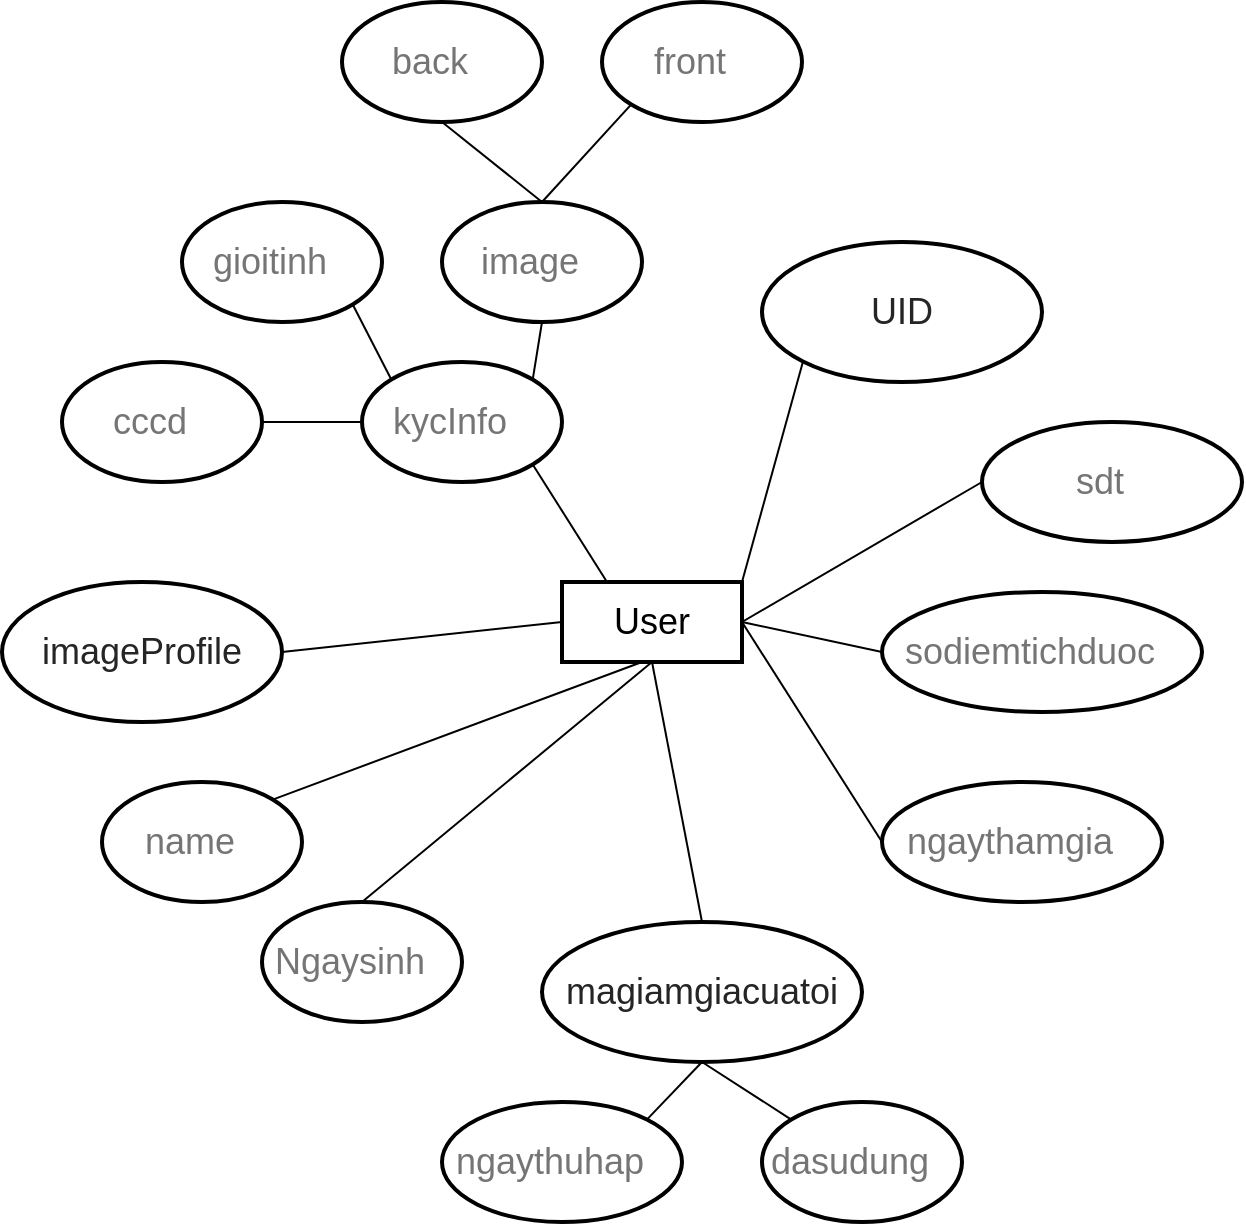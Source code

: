 <mxfile version="15.5.8" type="github">
  <diagram id="AeMCEDSl0HTIUyr0_DVo" name="Page-1">
    <mxGraphModel dx="2391" dy="2581" grid="1" gridSize="10" guides="1" tooltips="1" connect="1" arrows="1" fold="1" page="1" pageScale="1" pageWidth="827" pageHeight="1169" math="0" shadow="0">
      <root>
        <mxCell id="0" />
        <mxCell id="1" parent="0" />
        <mxCell id="yuPLRcJc9Qwat-G4iUpo-1" value="&lt;font style=&quot;font-size: 18px;&quot;&gt;User&lt;/font&gt;" style="rounded=0;whiteSpace=wrap;html=1;strokeWidth=2;fontSize=18;" vertex="1" parent="1">
          <mxGeometry x="240" y="210" width="90" height="40" as="geometry" />
        </mxCell>
        <mxCell id="yuPLRcJc9Qwat-G4iUpo-21" style="edgeStyle=none;rounded=0;orthogonalLoop=1;jettySize=auto;html=1;exitX=1;exitY=1;exitDx=0;exitDy=0;entryX=0.25;entryY=0;entryDx=0;entryDy=0;fontFamily=Helvetica;fontSize=18;endArrow=none;endFill=0;" edge="1" parent="1" source="yuPLRcJc9Qwat-G4iUpo-2" target="yuPLRcJc9Qwat-G4iUpo-1">
          <mxGeometry relative="1" as="geometry" />
        </mxCell>
        <mxCell id="yuPLRcJc9Qwat-G4iUpo-2" value="&lt;div class=&quot;database-node-click-target&quot; style=&quot;align-items: center; box-sizing: border-box; cursor: pointer; display: flex; min-height: 32px; padding: 0px 16px 0px 12px; position: relative; font-size: 18px;&quot;&gt;&lt;div class=&quot;database-key-value&quot; style=&quot;align-items: flex-start; display: flex; justify-content: flex-start; padding: 6px 0px; font-size: 18px;&quot;&gt;&lt;span class=&quot;database-key&quot; style=&quot;color: rgba(0, 0, 0, 0.54); display: inline-block; margin-right: 8px; font-size: 18px;&quot;&gt;&lt;font style=&quot;font-size: 18px;&quot;&gt;kycInfo&lt;/font&gt;&lt;/span&gt;&lt;/div&gt;&lt;/div&gt;" style="ellipse;whiteSpace=wrap;html=1;fontSize=18;strokeWidth=2;" vertex="1" parent="1">
          <mxGeometry x="140" y="100" width="100" height="60" as="geometry" />
        </mxCell>
        <mxCell id="yuPLRcJc9Qwat-G4iUpo-22" style="edgeStyle=none;rounded=0;orthogonalLoop=1;jettySize=auto;html=1;exitX=0.5;exitY=1;exitDx=0;exitDy=0;entryX=1;entryY=0;entryDx=0;entryDy=0;fontFamily=Helvetica;fontSize=18;endArrow=none;endFill=0;" edge="1" parent="1" source="yuPLRcJc9Qwat-G4iUpo-3" target="yuPLRcJc9Qwat-G4iUpo-2">
          <mxGeometry relative="1" as="geometry" />
        </mxCell>
        <mxCell id="yuPLRcJc9Qwat-G4iUpo-3" value="&lt;div class=&quot;database-node-click-target&quot; style=&quot;align-items: center ; box-sizing: border-box ; cursor: pointer ; display: flex ; min-height: 32px ; padding: 0px 16px 0px 12px ; position: relative ; font-size: 18px&quot;&gt;&lt;div class=&quot;database-key-value&quot; style=&quot;align-items: flex-start ; display: flex ; justify-content: flex-start ; padding: 6px 0px ; font-size: 18px&quot;&gt;&lt;span class=&quot;database-key&quot; style=&quot;color: rgba(0 , 0 , 0 , 0.54) ; display: inline-block ; margin-right: 8px ; font-size: 18px&quot;&gt;&lt;font style=&quot;font-size: 18px&quot;&gt;image&lt;/font&gt;&lt;/span&gt;&lt;/div&gt;&lt;/div&gt;" style="ellipse;whiteSpace=wrap;html=1;fontSize=18;strokeWidth=2;" vertex="1" parent="1">
          <mxGeometry x="180" y="20" width="100" height="60" as="geometry" />
        </mxCell>
        <mxCell id="yuPLRcJc9Qwat-G4iUpo-23" style="edgeStyle=none;rounded=0;orthogonalLoop=1;jettySize=auto;html=1;exitX=1;exitY=1;exitDx=0;exitDy=0;entryX=0;entryY=0;entryDx=0;entryDy=0;fontFamily=Helvetica;fontSize=18;endArrow=none;endFill=0;" edge="1" parent="1" source="yuPLRcJc9Qwat-G4iUpo-4" target="yuPLRcJc9Qwat-G4iUpo-2">
          <mxGeometry relative="1" as="geometry" />
        </mxCell>
        <mxCell id="yuPLRcJc9Qwat-G4iUpo-4" value="&lt;div class=&quot;database-node-click-target&quot; style=&quot;align-items: center ; box-sizing: border-box ; cursor: pointer ; display: flex ; min-height: 32px ; padding: 0px 16px 0px 12px ; position: relative ; font-size: 18px&quot;&gt;&lt;div class=&quot;database-key-value&quot; style=&quot;align-items: flex-start ; display: flex ; justify-content: flex-start ; padding: 6px 0px ; font-size: 18px&quot;&gt;&lt;span class=&quot;database-key&quot; style=&quot;color: rgba(0 , 0 , 0 , 0.54) ; display: inline-block ; margin-right: 8px ; font-size: 18px&quot;&gt;&lt;font style=&quot;font-size: 18px&quot;&gt;gioitinh&lt;/font&gt;&lt;/span&gt;&lt;/div&gt;&lt;/div&gt;" style="ellipse;whiteSpace=wrap;html=1;fontSize=18;strokeWidth=2;" vertex="1" parent="1">
          <mxGeometry x="50" y="20" width="100" height="60" as="geometry" />
        </mxCell>
        <mxCell id="yuPLRcJc9Qwat-G4iUpo-24" style="edgeStyle=none;rounded=0;orthogonalLoop=1;jettySize=auto;html=1;exitX=1;exitY=0.5;exitDx=0;exitDy=0;fontFamily=Helvetica;fontSize=18;endArrow=none;endFill=0;" edge="1" parent="1" source="yuPLRcJc9Qwat-G4iUpo-5" target="yuPLRcJc9Qwat-G4iUpo-2">
          <mxGeometry relative="1" as="geometry" />
        </mxCell>
        <mxCell id="yuPLRcJc9Qwat-G4iUpo-5" value="&lt;div class=&quot;database-node-click-target&quot; style=&quot;align-items: center ; box-sizing: border-box ; cursor: pointer ; display: flex ; min-height: 32px ; padding: 0px 16px 0px 12px ; position: relative ; font-size: 18px&quot;&gt;&lt;div class=&quot;database-key-value&quot; style=&quot;align-items: flex-start ; display: flex ; justify-content: flex-start ; padding: 6px 0px ; font-size: 18px&quot;&gt;&lt;span class=&quot;database-key&quot; style=&quot;color: rgba(0 , 0 , 0 , 0.54) ; display: inline-block ; margin-right: 8px ; font-size: 18px&quot;&gt;&lt;font style=&quot;font-size: 18px&quot;&gt;cccd&lt;/font&gt;&lt;/span&gt;&lt;/div&gt;&lt;/div&gt;" style="ellipse;whiteSpace=wrap;html=1;fontSize=18;strokeWidth=2;" vertex="1" parent="1">
          <mxGeometry x="-10" y="100" width="100" height="60" as="geometry" />
        </mxCell>
        <mxCell id="yuPLRcJc9Qwat-G4iUpo-19" style="edgeStyle=none;rounded=0;orthogonalLoop=1;jettySize=auto;html=1;exitX=1;exitY=0;exitDx=0;exitDy=0;fontFamily=Helvetica;fontSize=18;endArrow=none;endFill=0;" edge="1" parent="1" source="yuPLRcJc9Qwat-G4iUpo-6">
          <mxGeometry relative="1" as="geometry">
            <mxPoint x="280" y="250" as="targetPoint" />
          </mxGeometry>
        </mxCell>
        <mxCell id="yuPLRcJc9Qwat-G4iUpo-6" value="&lt;div class=&quot;database-node-click-target&quot; style=&quot;align-items: center; box-sizing: border-box; cursor: pointer; display: flex; min-height: 32px; padding: 0px 16px 0px 12px; position: relative; font-size: 18px;&quot;&gt;&lt;div class=&quot;database-key-value&quot; style=&quot;align-items: flex-start; display: flex; justify-content: flex-start; padding: 6px 0px; font-size: 18px;&quot;&gt;&lt;span class=&quot;database-key&quot; style=&quot;color: rgba(0, 0, 0, 0.54); display: inline-block; margin-right: 8px; font-size: 18px;&quot;&gt;&lt;span style=&quot;font-size: 18px;&quot;&gt;name&lt;/span&gt;&lt;/span&gt;&lt;/div&gt;&lt;/div&gt;" style="ellipse;whiteSpace=wrap;html=1;fontSize=18;strokeWidth=2;" vertex="1" parent="1">
          <mxGeometry x="10" y="310" width="100" height="60" as="geometry" />
        </mxCell>
        <mxCell id="yuPLRcJc9Qwat-G4iUpo-18" style="edgeStyle=none;rounded=0;orthogonalLoop=1;jettySize=auto;html=1;exitX=0.5;exitY=0;exitDx=0;exitDy=0;entryX=0.5;entryY=1;entryDx=0;entryDy=0;fontFamily=Helvetica;fontSize=18;endArrow=none;endFill=0;" edge="1" parent="1" source="yuPLRcJc9Qwat-G4iUpo-7" target="yuPLRcJc9Qwat-G4iUpo-1">
          <mxGeometry relative="1" as="geometry" />
        </mxCell>
        <mxCell id="yuPLRcJc9Qwat-G4iUpo-7" value="&lt;div class=&quot;database-node-click-target&quot; style=&quot;align-items: center; box-sizing: border-box; cursor: pointer; display: flex; min-height: 32px; padding: 0px 16px 0px 12px; position: relative; font-size: 18px;&quot;&gt;&lt;div class=&quot;database-key-value&quot; style=&quot;align-items: flex-start; display: flex; justify-content: flex-start; padding: 6px 0px; font-size: 18px;&quot;&gt;&lt;span class=&quot;database-key&quot; style=&quot;color: rgba(0, 0, 0, 0.54); display: inline-block; margin-right: 8px; font-size: 18px;&quot;&gt;&lt;span style=&quot;font-size: 18px;&quot;&gt;Ngaysinh&lt;/span&gt;&lt;/span&gt;&lt;/div&gt;&lt;/div&gt;" style="ellipse;whiteSpace=wrap;html=1;fontSize=18;strokeWidth=2;" vertex="1" parent="1">
          <mxGeometry x="90" y="370" width="100" height="60" as="geometry" />
        </mxCell>
        <mxCell id="yuPLRcJc9Qwat-G4iUpo-17" style="edgeStyle=none;rounded=0;orthogonalLoop=1;jettySize=auto;html=1;exitX=0;exitY=0.5;exitDx=0;exitDy=0;entryX=1;entryY=0.5;entryDx=0;entryDy=0;fontFamily=Helvetica;fontSize=18;endArrow=none;endFill=0;" edge="1" parent="1" source="yuPLRcJc9Qwat-G4iUpo-8" target="yuPLRcJc9Qwat-G4iUpo-1">
          <mxGeometry relative="1" as="geometry" />
        </mxCell>
        <mxCell id="yuPLRcJc9Qwat-G4iUpo-8" value="&lt;div class=&quot;database-node-click-target&quot; style=&quot;align-items: center; box-sizing: border-box; cursor: pointer; display: flex; min-height: 32px; padding: 0px 16px 0px 12px; position: relative; font-size: 18px;&quot;&gt;&lt;div class=&quot;database-key-value&quot; style=&quot;align-items: flex-start; display: flex; justify-content: flex-start; padding: 6px 0px; font-size: 18px;&quot;&gt;&lt;span class=&quot;database-key&quot; style=&quot;color: rgba(0, 0, 0, 0.54); display: inline-block; margin-right: 8px; font-size: 18px;&quot;&gt;&lt;span style=&quot;font-size: 18px;&quot;&gt;ngaythamgia&lt;/span&gt;&lt;/span&gt;&lt;/div&gt;&lt;/div&gt;" style="ellipse;whiteSpace=wrap;html=1;fontSize=18;strokeWidth=2;" vertex="1" parent="1">
          <mxGeometry x="400" y="310" width="140" height="60" as="geometry" />
        </mxCell>
        <mxCell id="yuPLRcJc9Qwat-G4iUpo-16" style="edgeStyle=none;rounded=0;orthogonalLoop=1;jettySize=auto;html=1;exitX=0;exitY=0.5;exitDx=0;exitDy=0;fontFamily=Helvetica;fontSize=18;endArrow=none;endFill=0;" edge="1" parent="1" source="yuPLRcJc9Qwat-G4iUpo-9">
          <mxGeometry relative="1" as="geometry">
            <mxPoint x="330" y="230" as="targetPoint" />
          </mxGeometry>
        </mxCell>
        <mxCell id="yuPLRcJc9Qwat-G4iUpo-9" value="&lt;div class=&quot;database-node-click-target&quot; style=&quot;align-items: center; box-sizing: border-box; cursor: pointer; display: flex; min-height: 32px; padding: 0px 16px 0px 12px; position: relative; font-size: 18px;&quot;&gt;&lt;div class=&quot;database-key-value&quot; style=&quot;align-items: flex-start; display: flex; justify-content: flex-start; padding: 6px 0px; font-size: 18px;&quot;&gt;&lt;span class=&quot;database-key&quot; style=&quot;color: rgba(0, 0, 0, 0.54); display: inline-block; margin-right: 8px; font-size: 18px;&quot;&gt;&lt;span style=&quot;font-size: 18px;&quot;&gt;sodiemtichduoc&lt;/span&gt;&lt;/span&gt;&lt;/div&gt;&lt;/div&gt;" style="ellipse;whiteSpace=wrap;html=1;fontSize=18;strokeWidth=2;" vertex="1" parent="1">
          <mxGeometry x="400" y="215" width="160" height="60" as="geometry" />
        </mxCell>
        <mxCell id="yuPLRcJc9Qwat-G4iUpo-15" style="edgeStyle=none;rounded=0;orthogonalLoop=1;jettySize=auto;html=1;exitX=0;exitY=0.5;exitDx=0;exitDy=0;entryX=1;entryY=0.5;entryDx=0;entryDy=0;fontFamily=Helvetica;fontSize=18;endArrow=none;endFill=0;" edge="1" parent="1" source="yuPLRcJc9Qwat-G4iUpo-10" target="yuPLRcJc9Qwat-G4iUpo-1">
          <mxGeometry relative="1" as="geometry" />
        </mxCell>
        <mxCell id="yuPLRcJc9Qwat-G4iUpo-10" value="&lt;div class=&quot;database-node-click-target&quot; style=&quot;align-items: center; box-sizing: border-box; cursor: pointer; display: flex; min-height: 32px; padding: 0px 16px 0px 12px; position: relative; font-size: 18px;&quot;&gt;&lt;div class=&quot;database-key-value&quot; style=&quot;align-items: flex-start; display: flex; justify-content: flex-start; padding: 6px 0px; font-size: 18px;&quot;&gt;&lt;span class=&quot;database-key&quot; style=&quot;color: rgba(0, 0, 0, 0.54); display: inline-block; margin-right: 8px; font-size: 18px;&quot;&gt;&lt;span style=&quot;font-size: 18px;&quot;&gt;sdt&lt;/span&gt;&lt;/span&gt;&lt;/div&gt;&lt;/div&gt;" style="ellipse;whiteSpace=wrap;html=1;fontSize=18;strokeWidth=2;" vertex="1" parent="1">
          <mxGeometry x="450" y="130" width="130" height="60" as="geometry" />
        </mxCell>
        <mxCell id="yuPLRcJc9Qwat-G4iUpo-14" style="rounded=0;orthogonalLoop=1;jettySize=auto;html=1;exitX=0;exitY=1;exitDx=0;exitDy=0;entryX=1;entryY=0;entryDx=0;entryDy=0;fontFamily=Helvetica;fontSize=18;endArrow=none;endFill=0;" edge="1" parent="1" source="yuPLRcJc9Qwat-G4iUpo-11" target="yuPLRcJc9Qwat-G4iUpo-1">
          <mxGeometry relative="1" as="geometry" />
        </mxCell>
        <mxCell id="yuPLRcJc9Qwat-G4iUpo-11" value="&lt;span style=&quot;color: rgb(37 , 37 , 37) ; font-size: 18px&quot;&gt;UID&lt;/span&gt;" style="ellipse;whiteSpace=wrap;html=1;fontSize=18;strokeWidth=2;" vertex="1" parent="1">
          <mxGeometry x="340" y="40" width="140" height="70" as="geometry" />
        </mxCell>
        <mxCell id="yuPLRcJc9Qwat-G4iUpo-20" style="edgeStyle=none;rounded=0;orthogonalLoop=1;jettySize=auto;html=1;exitX=1;exitY=0.5;exitDx=0;exitDy=0;entryX=0;entryY=0.5;entryDx=0;entryDy=0;fontFamily=Helvetica;fontSize=18;endArrow=none;endFill=0;" edge="1" parent="1" source="yuPLRcJc9Qwat-G4iUpo-12" target="yuPLRcJc9Qwat-G4iUpo-1">
          <mxGeometry relative="1" as="geometry" />
        </mxCell>
        <mxCell id="yuPLRcJc9Qwat-G4iUpo-12" value="&lt;font color=&quot;#252525&quot;&gt;imageProfile&lt;/font&gt;" style="ellipse;whiteSpace=wrap;html=1;fontSize=18;strokeWidth=2;" vertex="1" parent="1">
          <mxGeometry x="-40" y="210" width="140" height="70" as="geometry" />
        </mxCell>
        <mxCell id="yuPLRcJc9Qwat-G4iUpo-28" style="edgeStyle=none;rounded=0;orthogonalLoop=1;jettySize=auto;html=1;exitX=0.5;exitY=1;exitDx=0;exitDy=0;fontFamily=Helvetica;fontSize=18;endArrow=none;endFill=0;" edge="1" parent="1" source="yuPLRcJc9Qwat-G4iUpo-25">
          <mxGeometry relative="1" as="geometry">
            <mxPoint x="230" y="20" as="targetPoint" />
          </mxGeometry>
        </mxCell>
        <mxCell id="yuPLRcJc9Qwat-G4iUpo-25" value="&lt;div class=&quot;database-node-click-target&quot; style=&quot;align-items: center ; box-sizing: border-box ; cursor: pointer ; display: flex ; min-height: 32px ; padding: 0px 16px 0px 12px ; position: relative ; font-size: 18px&quot;&gt;&lt;div class=&quot;database-key-value&quot; style=&quot;align-items: flex-start ; display: flex ; justify-content: flex-start ; padding: 6px 0px ; font-size: 18px&quot;&gt;&lt;span class=&quot;database-key&quot; style=&quot;color: rgba(0 , 0 , 0 , 0.54) ; display: inline-block ; margin-right: 8px ; font-size: 18px&quot;&gt;&lt;font style=&quot;font-size: 18px&quot;&gt;back&lt;/font&gt;&lt;/span&gt;&lt;/div&gt;&lt;/div&gt;" style="ellipse;whiteSpace=wrap;html=1;fontSize=18;strokeWidth=2;" vertex="1" parent="1">
          <mxGeometry x="130" y="-80" width="100" height="60" as="geometry" />
        </mxCell>
        <mxCell id="yuPLRcJc9Qwat-G4iUpo-27" style="edgeStyle=none;rounded=0;orthogonalLoop=1;jettySize=auto;html=1;exitX=0;exitY=1;exitDx=0;exitDy=0;entryX=0.5;entryY=0;entryDx=0;entryDy=0;fontFamily=Helvetica;fontSize=18;endArrow=none;endFill=0;" edge="1" parent="1" source="yuPLRcJc9Qwat-G4iUpo-26" target="yuPLRcJc9Qwat-G4iUpo-3">
          <mxGeometry relative="1" as="geometry" />
        </mxCell>
        <mxCell id="yuPLRcJc9Qwat-G4iUpo-26" value="&lt;div class=&quot;database-node-click-target&quot; style=&quot;align-items: center ; box-sizing: border-box ; cursor: pointer ; display: flex ; min-height: 32px ; padding: 0px 16px 0px 12px ; position: relative ; font-size: 18px&quot;&gt;&lt;div class=&quot;database-key-value&quot; style=&quot;align-items: flex-start ; display: flex ; justify-content: flex-start ; padding: 6px 0px ; font-size: 18px&quot;&gt;&lt;span class=&quot;database-key&quot; style=&quot;color: rgba(0 , 0 , 0 , 0.54) ; display: inline-block ; margin-right: 8px ; font-size: 18px&quot;&gt;&lt;font style=&quot;font-size: 18px&quot;&gt;front&lt;/font&gt;&lt;/span&gt;&lt;/div&gt;&lt;/div&gt;" style="ellipse;whiteSpace=wrap;html=1;fontSize=18;strokeWidth=2;" vertex="1" parent="1">
          <mxGeometry x="260" y="-80" width="100" height="60" as="geometry" />
        </mxCell>
        <mxCell id="yuPLRcJc9Qwat-G4iUpo-30" style="edgeStyle=none;rounded=0;orthogonalLoop=1;jettySize=auto;html=1;exitX=0.5;exitY=0;exitDx=0;exitDy=0;entryX=0.5;entryY=1;entryDx=0;entryDy=0;fontFamily=Helvetica;fontSize=18;endArrow=none;endFill=0;" edge="1" parent="1" source="yuPLRcJc9Qwat-G4iUpo-29" target="yuPLRcJc9Qwat-G4iUpo-1">
          <mxGeometry relative="1" as="geometry" />
        </mxCell>
        <mxCell id="yuPLRcJc9Qwat-G4iUpo-33" style="edgeStyle=none;rounded=0;orthogonalLoop=1;jettySize=auto;html=1;exitX=0.5;exitY=1;exitDx=0;exitDy=0;entryX=1;entryY=0;entryDx=0;entryDy=0;fontFamily=Helvetica;fontSize=18;endArrow=none;endFill=0;" edge="1" parent="1" source="yuPLRcJc9Qwat-G4iUpo-29" target="yuPLRcJc9Qwat-G4iUpo-31">
          <mxGeometry relative="1" as="geometry" />
        </mxCell>
        <mxCell id="yuPLRcJc9Qwat-G4iUpo-34" style="edgeStyle=none;rounded=0;orthogonalLoop=1;jettySize=auto;html=1;exitX=0.5;exitY=1;exitDx=0;exitDy=0;entryX=0;entryY=0;entryDx=0;entryDy=0;fontFamily=Helvetica;fontSize=18;endArrow=none;endFill=0;" edge="1" parent="1" source="yuPLRcJc9Qwat-G4iUpo-29" target="yuPLRcJc9Qwat-G4iUpo-32">
          <mxGeometry relative="1" as="geometry" />
        </mxCell>
        <mxCell id="yuPLRcJc9Qwat-G4iUpo-29" value="&lt;font color=&quot;#252525&quot;&gt;magiamgiacuatoi&lt;/font&gt;" style="ellipse;whiteSpace=wrap;html=1;fontSize=18;strokeWidth=2;" vertex="1" parent="1">
          <mxGeometry x="230" y="380" width="160" height="70" as="geometry" />
        </mxCell>
        <mxCell id="yuPLRcJc9Qwat-G4iUpo-31" value="&lt;div class=&quot;database-node-click-target&quot; style=&quot;align-items: center ; box-sizing: border-box ; cursor: pointer ; display: flex ; min-height: 32px ; padding: 0px 16px 0px 12px ; position: relative ; font-size: 18px&quot;&gt;&lt;div class=&quot;database-key-value&quot; style=&quot;align-items: flex-start ; display: flex ; justify-content: flex-start ; padding: 6px 0px ; font-size: 18px&quot;&gt;&lt;span class=&quot;database-key&quot; style=&quot;color: rgba(0 , 0 , 0 , 0.54) ; display: inline-block ; margin-right: 8px ; font-size: 18px&quot;&gt;ngaythuhap&lt;/span&gt;&lt;/div&gt;&lt;/div&gt;" style="ellipse;whiteSpace=wrap;html=1;fontSize=18;strokeWidth=2;" vertex="1" parent="1">
          <mxGeometry x="180" y="470" width="120" height="60" as="geometry" />
        </mxCell>
        <mxCell id="yuPLRcJc9Qwat-G4iUpo-32" value="&lt;div class=&quot;database-node-click-target&quot; style=&quot;align-items: center ; box-sizing: border-box ; cursor: pointer ; display: flex ; min-height: 32px ; padding: 0px 16px 0px 12px ; position: relative ; font-size: 18px&quot;&gt;&lt;div class=&quot;database-key-value&quot; style=&quot;align-items: flex-start ; display: flex ; justify-content: flex-start ; padding: 6px 0px ; font-size: 18px&quot;&gt;&lt;span class=&quot;database-key&quot; style=&quot;color: rgba(0 , 0 , 0 , 0.54) ; display: inline-block ; margin-right: 8px ; font-size: 18px&quot;&gt;dasudung&lt;/span&gt;&lt;/div&gt;&lt;/div&gt;" style="ellipse;whiteSpace=wrap;html=1;fontSize=18;strokeWidth=2;" vertex="1" parent="1">
          <mxGeometry x="340" y="470" width="100" height="60" as="geometry" />
        </mxCell>
      </root>
    </mxGraphModel>
  </diagram>
</mxfile>
